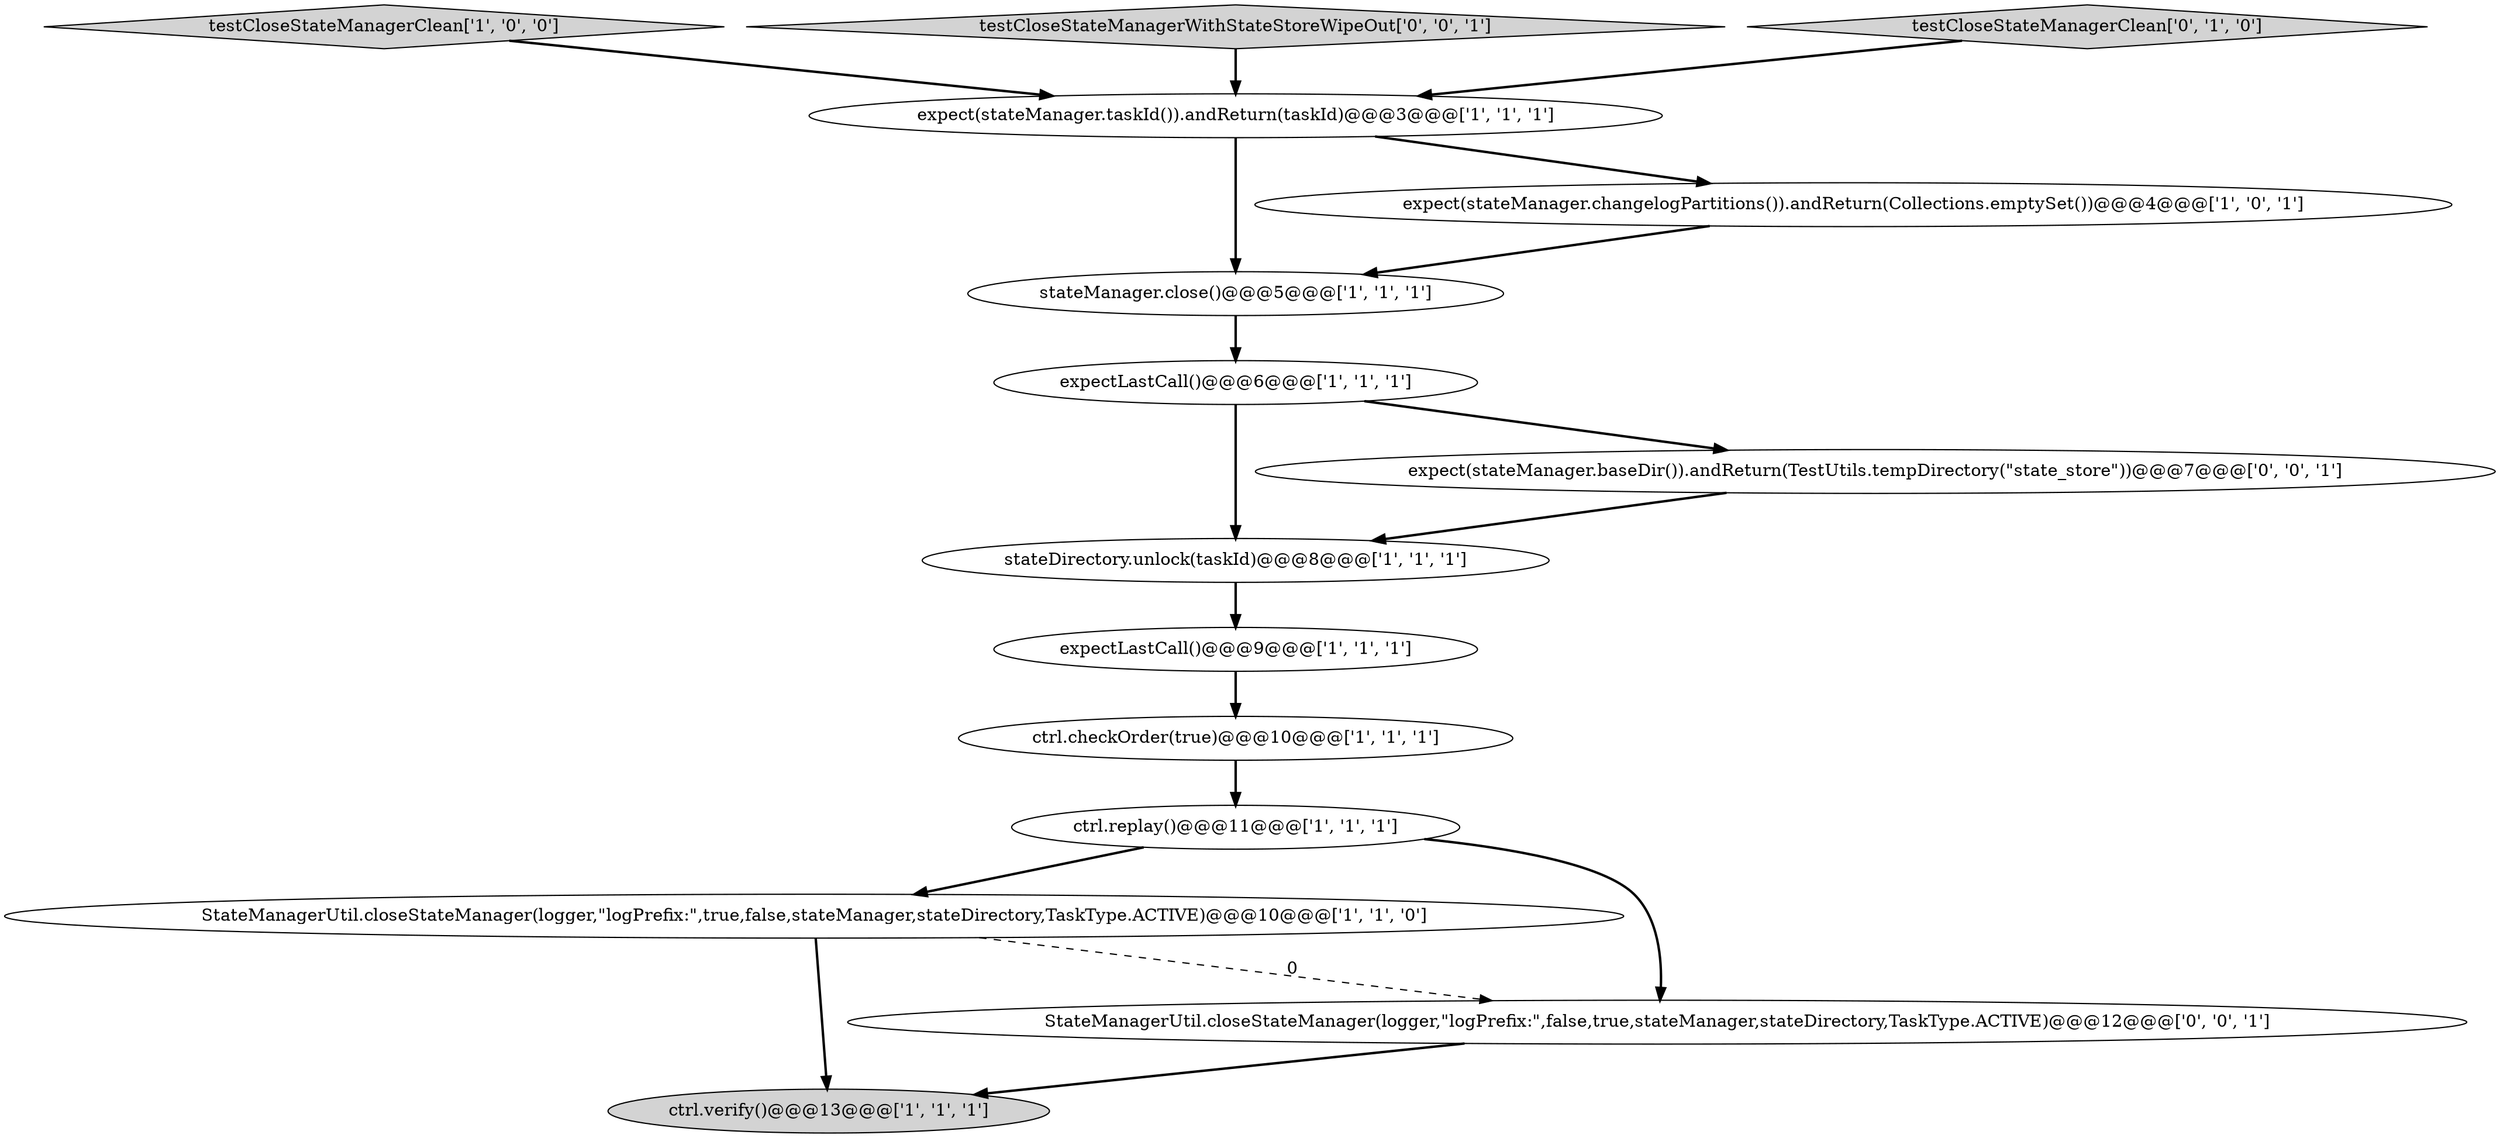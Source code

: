 digraph {
10 [style = filled, label = "ctrl.checkOrder(true)@@@10@@@['1', '1', '1']", fillcolor = white, shape = ellipse image = "AAA0AAABBB1BBB"];
4 [style = filled, label = "StateManagerUtil.closeStateManager(logger,\"logPrefix:\",true,false,stateManager,stateDirectory,TaskType.ACTIVE)@@@10@@@['1', '1', '0']", fillcolor = white, shape = ellipse image = "AAA0AAABBB1BBB"];
0 [style = filled, label = "stateDirectory.unlock(taskId)@@@8@@@['1', '1', '1']", fillcolor = white, shape = ellipse image = "AAA0AAABBB1BBB"];
2 [style = filled, label = "expectLastCall()@@@6@@@['1', '1', '1']", fillcolor = white, shape = ellipse image = "AAA0AAABBB1BBB"];
9 [style = filled, label = "expectLastCall()@@@9@@@['1', '1', '1']", fillcolor = white, shape = ellipse image = "AAA0AAABBB1BBB"];
3 [style = filled, label = "testCloseStateManagerClean['1', '0', '0']", fillcolor = lightgray, shape = diamond image = "AAA0AAABBB1BBB"];
12 [style = filled, label = "StateManagerUtil.closeStateManager(logger,\"logPrefix:\",false,true,stateManager,stateDirectory,TaskType.ACTIVE)@@@12@@@['0', '0', '1']", fillcolor = white, shape = ellipse image = "AAA0AAABBB3BBB"];
14 [style = filled, label = "testCloseStateManagerWithStateStoreWipeOut['0', '0', '1']", fillcolor = lightgray, shape = diamond image = "AAA0AAABBB3BBB"];
6 [style = filled, label = "expect(stateManager.taskId()).andReturn(taskId)@@@3@@@['1', '1', '1']", fillcolor = white, shape = ellipse image = "AAA0AAABBB1BBB"];
7 [style = filled, label = "stateManager.close()@@@5@@@['1', '1', '1']", fillcolor = white, shape = ellipse image = "AAA0AAABBB1BBB"];
8 [style = filled, label = "expect(stateManager.changelogPartitions()).andReturn(Collections.emptySet())@@@4@@@['1', '0', '1']", fillcolor = white, shape = ellipse image = "AAA0AAABBB1BBB"];
11 [style = filled, label = "testCloseStateManagerClean['0', '1', '0']", fillcolor = lightgray, shape = diamond image = "AAA0AAABBB2BBB"];
5 [style = filled, label = "ctrl.replay()@@@11@@@['1', '1', '1']", fillcolor = white, shape = ellipse image = "AAA0AAABBB1BBB"];
1 [style = filled, label = "ctrl.verify()@@@13@@@['1', '1', '1']", fillcolor = lightgray, shape = ellipse image = "AAA0AAABBB1BBB"];
13 [style = filled, label = "expect(stateManager.baseDir()).andReturn(TestUtils.tempDirectory(\"state_store\"))@@@7@@@['0', '0', '1']", fillcolor = white, shape = ellipse image = "AAA0AAABBB3BBB"];
6->8 [style = bold, label=""];
3->6 [style = bold, label=""];
0->9 [style = bold, label=""];
2->0 [style = bold, label=""];
4->1 [style = bold, label=""];
4->12 [style = dashed, label="0"];
10->5 [style = bold, label=""];
9->10 [style = bold, label=""];
6->7 [style = bold, label=""];
5->12 [style = bold, label=""];
12->1 [style = bold, label=""];
7->2 [style = bold, label=""];
14->6 [style = bold, label=""];
5->4 [style = bold, label=""];
8->7 [style = bold, label=""];
11->6 [style = bold, label=""];
13->0 [style = bold, label=""];
2->13 [style = bold, label=""];
}
